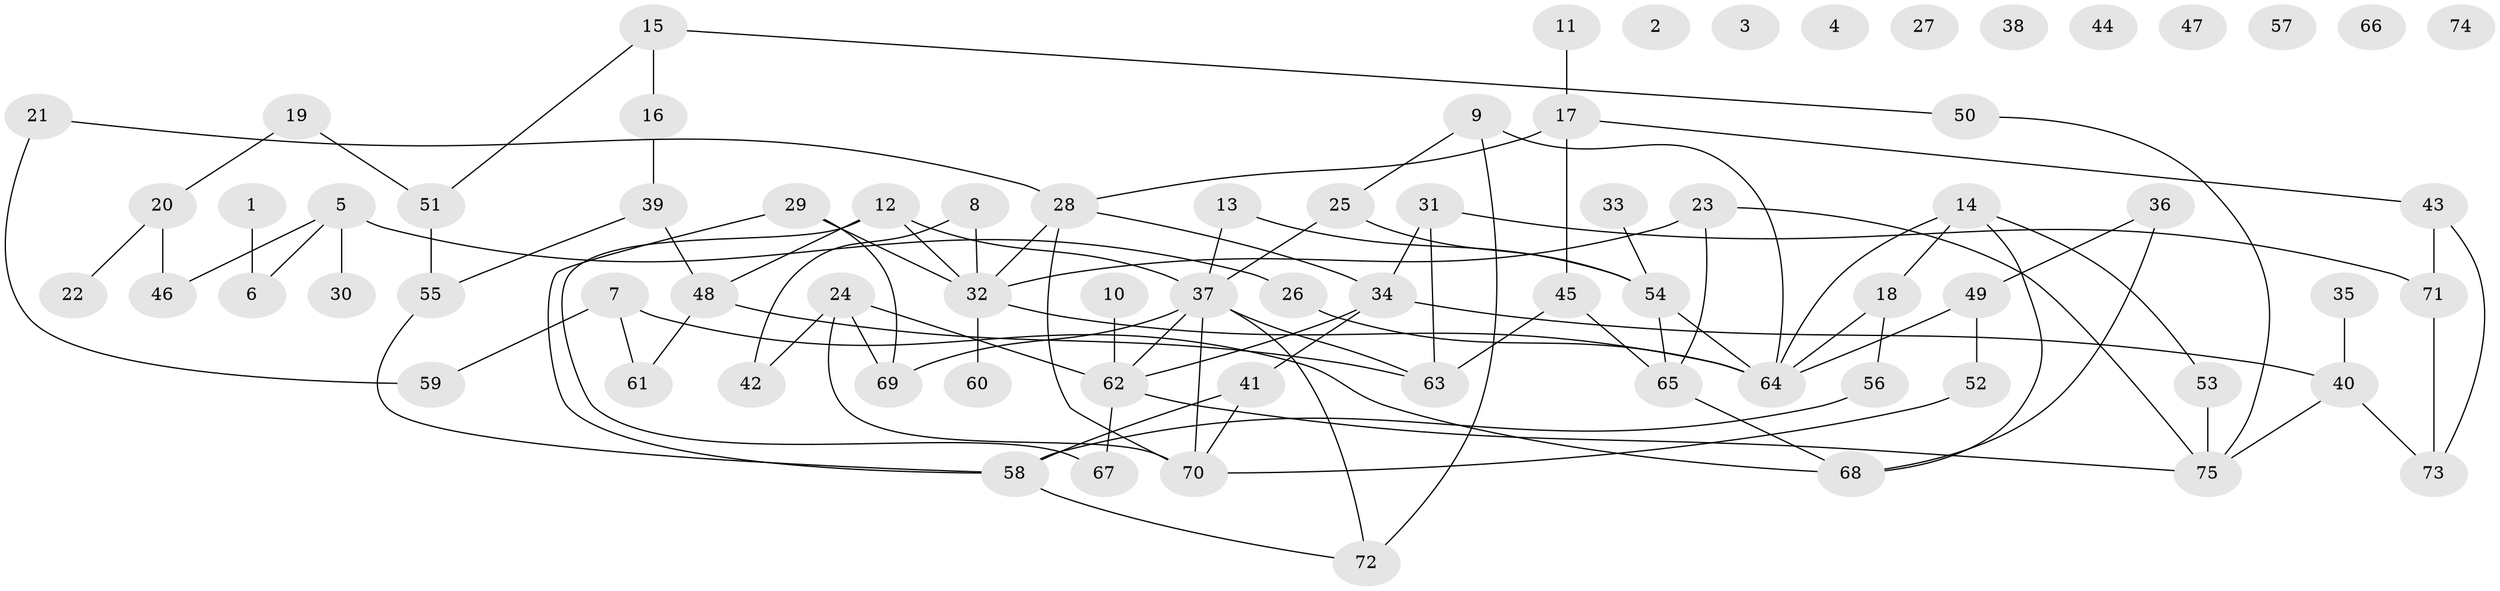 // Generated by graph-tools (version 1.1) at 2025/25/03/09/25 03:25:23]
// undirected, 75 vertices, 100 edges
graph export_dot {
graph [start="1"]
  node [color=gray90,style=filled];
  1;
  2;
  3;
  4;
  5;
  6;
  7;
  8;
  9;
  10;
  11;
  12;
  13;
  14;
  15;
  16;
  17;
  18;
  19;
  20;
  21;
  22;
  23;
  24;
  25;
  26;
  27;
  28;
  29;
  30;
  31;
  32;
  33;
  34;
  35;
  36;
  37;
  38;
  39;
  40;
  41;
  42;
  43;
  44;
  45;
  46;
  47;
  48;
  49;
  50;
  51;
  52;
  53;
  54;
  55;
  56;
  57;
  58;
  59;
  60;
  61;
  62;
  63;
  64;
  65;
  66;
  67;
  68;
  69;
  70;
  71;
  72;
  73;
  74;
  75;
  1 -- 6;
  5 -- 6;
  5 -- 26;
  5 -- 30;
  5 -- 46;
  7 -- 59;
  7 -- 61;
  7 -- 68;
  8 -- 32;
  8 -- 42;
  9 -- 25;
  9 -- 64;
  9 -- 72;
  10 -- 62;
  11 -- 17;
  12 -- 32;
  12 -- 37;
  12 -- 48;
  12 -- 67;
  13 -- 37;
  13 -- 54;
  14 -- 18;
  14 -- 53;
  14 -- 64;
  14 -- 68;
  15 -- 16;
  15 -- 50;
  15 -- 51;
  16 -- 39;
  17 -- 28;
  17 -- 43;
  17 -- 45;
  18 -- 56;
  18 -- 64;
  19 -- 20;
  19 -- 51;
  20 -- 22;
  20 -- 46;
  21 -- 28;
  21 -- 59;
  23 -- 32;
  23 -- 65;
  23 -- 75;
  24 -- 42;
  24 -- 62;
  24 -- 69;
  24 -- 70;
  25 -- 37;
  25 -- 54;
  26 -- 64;
  28 -- 32;
  28 -- 34;
  28 -- 70;
  29 -- 32;
  29 -- 58;
  29 -- 69;
  31 -- 34;
  31 -- 63;
  31 -- 71;
  32 -- 60;
  32 -- 64;
  33 -- 54;
  34 -- 40;
  34 -- 41;
  34 -- 62;
  35 -- 40;
  36 -- 49;
  36 -- 68;
  37 -- 62;
  37 -- 63;
  37 -- 69;
  37 -- 70;
  37 -- 72;
  39 -- 48;
  39 -- 55;
  40 -- 73;
  40 -- 75;
  41 -- 58;
  41 -- 70;
  43 -- 71;
  43 -- 73;
  45 -- 63;
  45 -- 65;
  48 -- 61;
  48 -- 63;
  49 -- 52;
  49 -- 64;
  50 -- 75;
  51 -- 55;
  52 -- 70;
  53 -- 75;
  54 -- 64;
  54 -- 65;
  55 -- 58;
  56 -- 58;
  58 -- 72;
  62 -- 67;
  62 -- 75;
  65 -- 68;
  71 -- 73;
}
